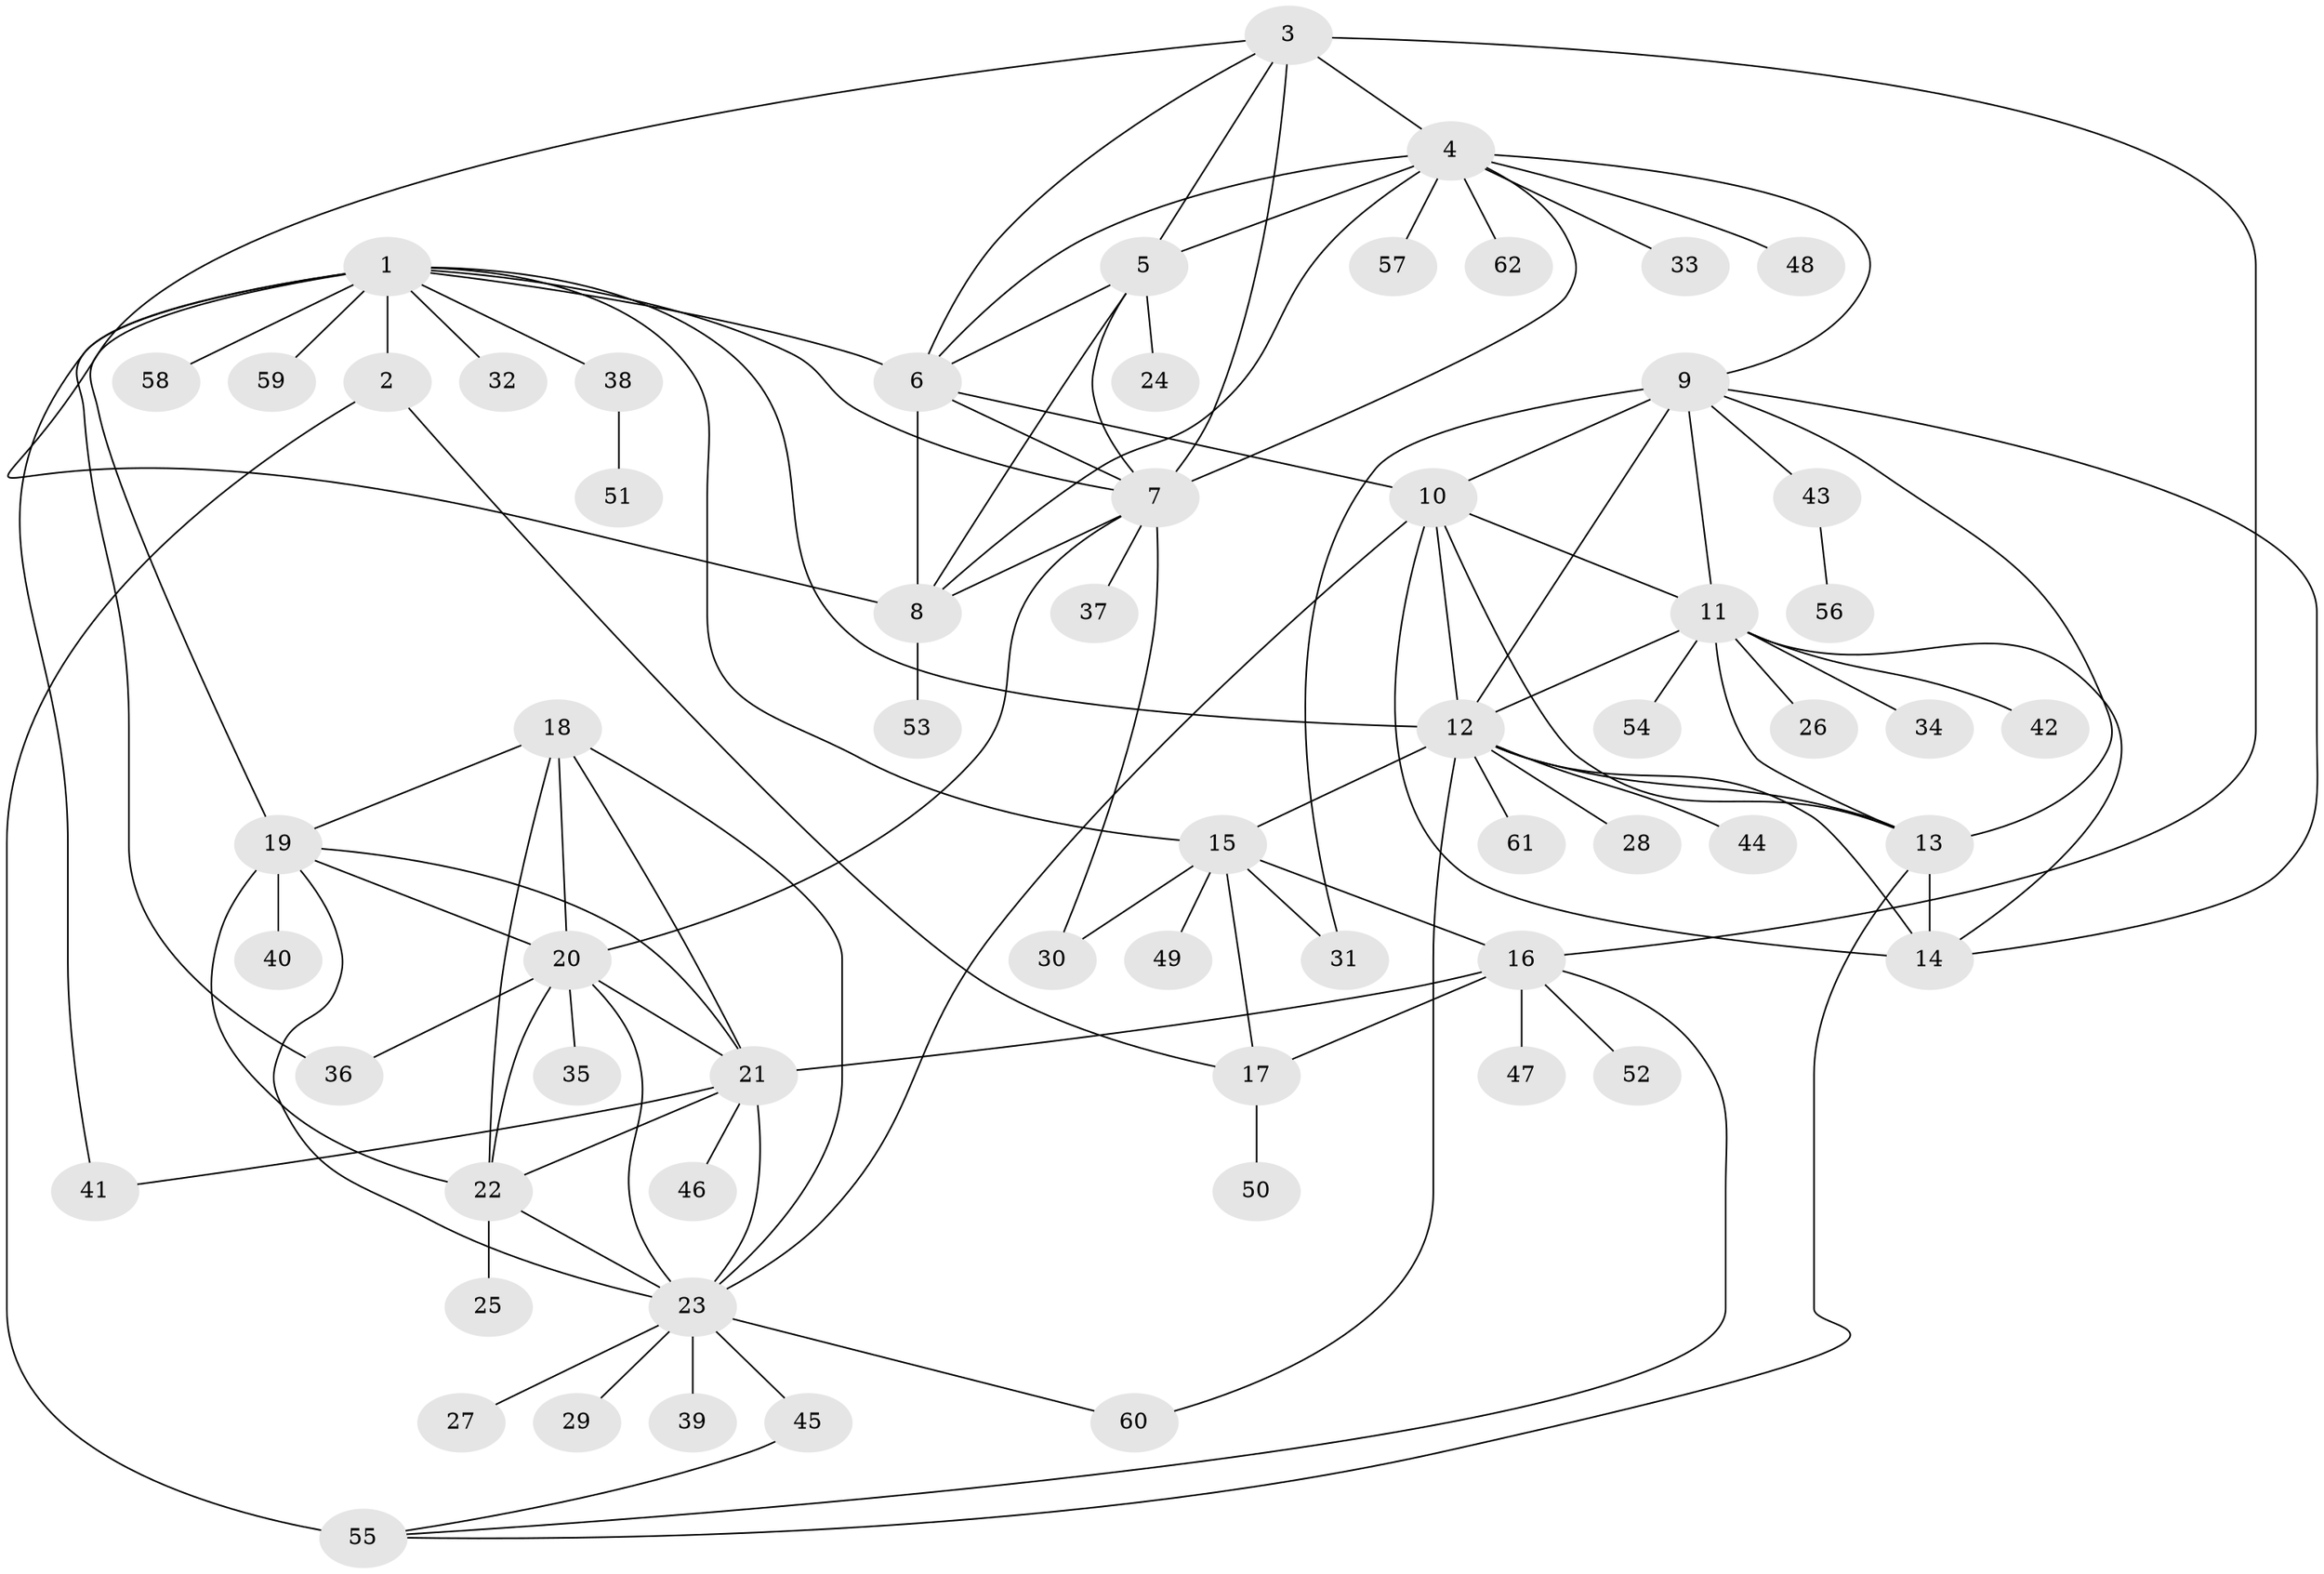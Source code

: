 // original degree distribution, {9: 0.024390243902439025, 10: 0.032520325203252036, 8: 0.04065040650406504, 6: 0.024390243902439025, 7: 0.056910569105691054, 11: 0.024390243902439025, 12: 0.032520325203252036, 5: 0.008130081300813009, 1: 0.5853658536585366, 2: 0.13821138211382114, 3: 0.032520325203252036}
// Generated by graph-tools (version 1.1) at 2025/37/03/09/25 02:37:40]
// undirected, 62 vertices, 109 edges
graph export_dot {
graph [start="1"]
  node [color=gray90,style=filled];
  1;
  2;
  3;
  4;
  5;
  6;
  7;
  8;
  9;
  10;
  11;
  12;
  13;
  14;
  15;
  16;
  17;
  18;
  19;
  20;
  21;
  22;
  23;
  24;
  25;
  26;
  27;
  28;
  29;
  30;
  31;
  32;
  33;
  34;
  35;
  36;
  37;
  38;
  39;
  40;
  41;
  42;
  43;
  44;
  45;
  46;
  47;
  48;
  49;
  50;
  51;
  52;
  53;
  54;
  55;
  56;
  57;
  58;
  59;
  60;
  61;
  62;
  1 -- 2 [weight=5.0];
  1 -- 6 [weight=1.0];
  1 -- 7 [weight=1.0];
  1 -- 12 [weight=1.0];
  1 -- 15 [weight=1.0];
  1 -- 19 [weight=1.0];
  1 -- 32 [weight=3.0];
  1 -- 36 [weight=1.0];
  1 -- 38 [weight=1.0];
  1 -- 41 [weight=3.0];
  1 -- 58 [weight=1.0];
  1 -- 59 [weight=1.0];
  2 -- 17 [weight=1.0];
  2 -- 55 [weight=3.0];
  3 -- 4 [weight=1.0];
  3 -- 5 [weight=1.0];
  3 -- 6 [weight=1.0];
  3 -- 7 [weight=1.0];
  3 -- 8 [weight=1.0];
  3 -- 16 [weight=1.0];
  4 -- 5 [weight=1.0];
  4 -- 6 [weight=1.0];
  4 -- 7 [weight=1.0];
  4 -- 8 [weight=1.0];
  4 -- 9 [weight=1.0];
  4 -- 33 [weight=1.0];
  4 -- 48 [weight=1.0];
  4 -- 57 [weight=1.0];
  4 -- 62 [weight=1.0];
  5 -- 6 [weight=1.0];
  5 -- 7 [weight=1.0];
  5 -- 8 [weight=1.0];
  5 -- 24 [weight=1.0];
  6 -- 7 [weight=1.0];
  6 -- 8 [weight=1.0];
  6 -- 10 [weight=1.0];
  7 -- 8 [weight=1.0];
  7 -- 20 [weight=1.0];
  7 -- 30 [weight=1.0];
  7 -- 37 [weight=3.0];
  8 -- 53 [weight=1.0];
  9 -- 10 [weight=4.0];
  9 -- 11 [weight=1.0];
  9 -- 12 [weight=1.0];
  9 -- 13 [weight=1.0];
  9 -- 14 [weight=1.0];
  9 -- 31 [weight=1.0];
  9 -- 43 [weight=1.0];
  10 -- 11 [weight=1.0];
  10 -- 12 [weight=1.0];
  10 -- 13 [weight=1.0];
  10 -- 14 [weight=1.0];
  10 -- 23 [weight=1.0];
  11 -- 12 [weight=1.0];
  11 -- 13 [weight=1.0];
  11 -- 14 [weight=1.0];
  11 -- 26 [weight=1.0];
  11 -- 34 [weight=1.0];
  11 -- 42 [weight=1.0];
  11 -- 54 [weight=1.0];
  12 -- 13 [weight=1.0];
  12 -- 14 [weight=1.0];
  12 -- 15 [weight=1.0];
  12 -- 28 [weight=1.0];
  12 -- 44 [weight=1.0];
  12 -- 60 [weight=1.0];
  12 -- 61 [weight=1.0];
  13 -- 14 [weight=1.0];
  13 -- 55 [weight=1.0];
  15 -- 16 [weight=4.0];
  15 -- 17 [weight=4.0];
  15 -- 30 [weight=5.0];
  15 -- 31 [weight=1.0];
  15 -- 49 [weight=2.0];
  16 -- 17 [weight=1.0];
  16 -- 21 [weight=1.0];
  16 -- 47 [weight=1.0];
  16 -- 52 [weight=1.0];
  16 -- 55 [weight=1.0];
  17 -- 50 [weight=1.0];
  18 -- 19 [weight=1.0];
  18 -- 20 [weight=1.0];
  18 -- 21 [weight=1.0];
  18 -- 22 [weight=1.0];
  18 -- 23 [weight=1.0];
  19 -- 20 [weight=1.0];
  19 -- 21 [weight=1.0];
  19 -- 22 [weight=1.0];
  19 -- 23 [weight=1.0];
  19 -- 40 [weight=3.0];
  20 -- 21 [weight=1.0];
  20 -- 22 [weight=1.0];
  20 -- 23 [weight=1.0];
  20 -- 35 [weight=1.0];
  20 -- 36 [weight=1.0];
  21 -- 22 [weight=1.0];
  21 -- 23 [weight=1.0];
  21 -- 41 [weight=1.0];
  21 -- 46 [weight=1.0];
  22 -- 23 [weight=1.0];
  22 -- 25 [weight=1.0];
  23 -- 27 [weight=1.0];
  23 -- 29 [weight=1.0];
  23 -- 39 [weight=1.0];
  23 -- 45 [weight=1.0];
  23 -- 60 [weight=1.0];
  38 -- 51 [weight=1.0];
  43 -- 56 [weight=1.0];
  45 -- 55 [weight=1.0];
}
